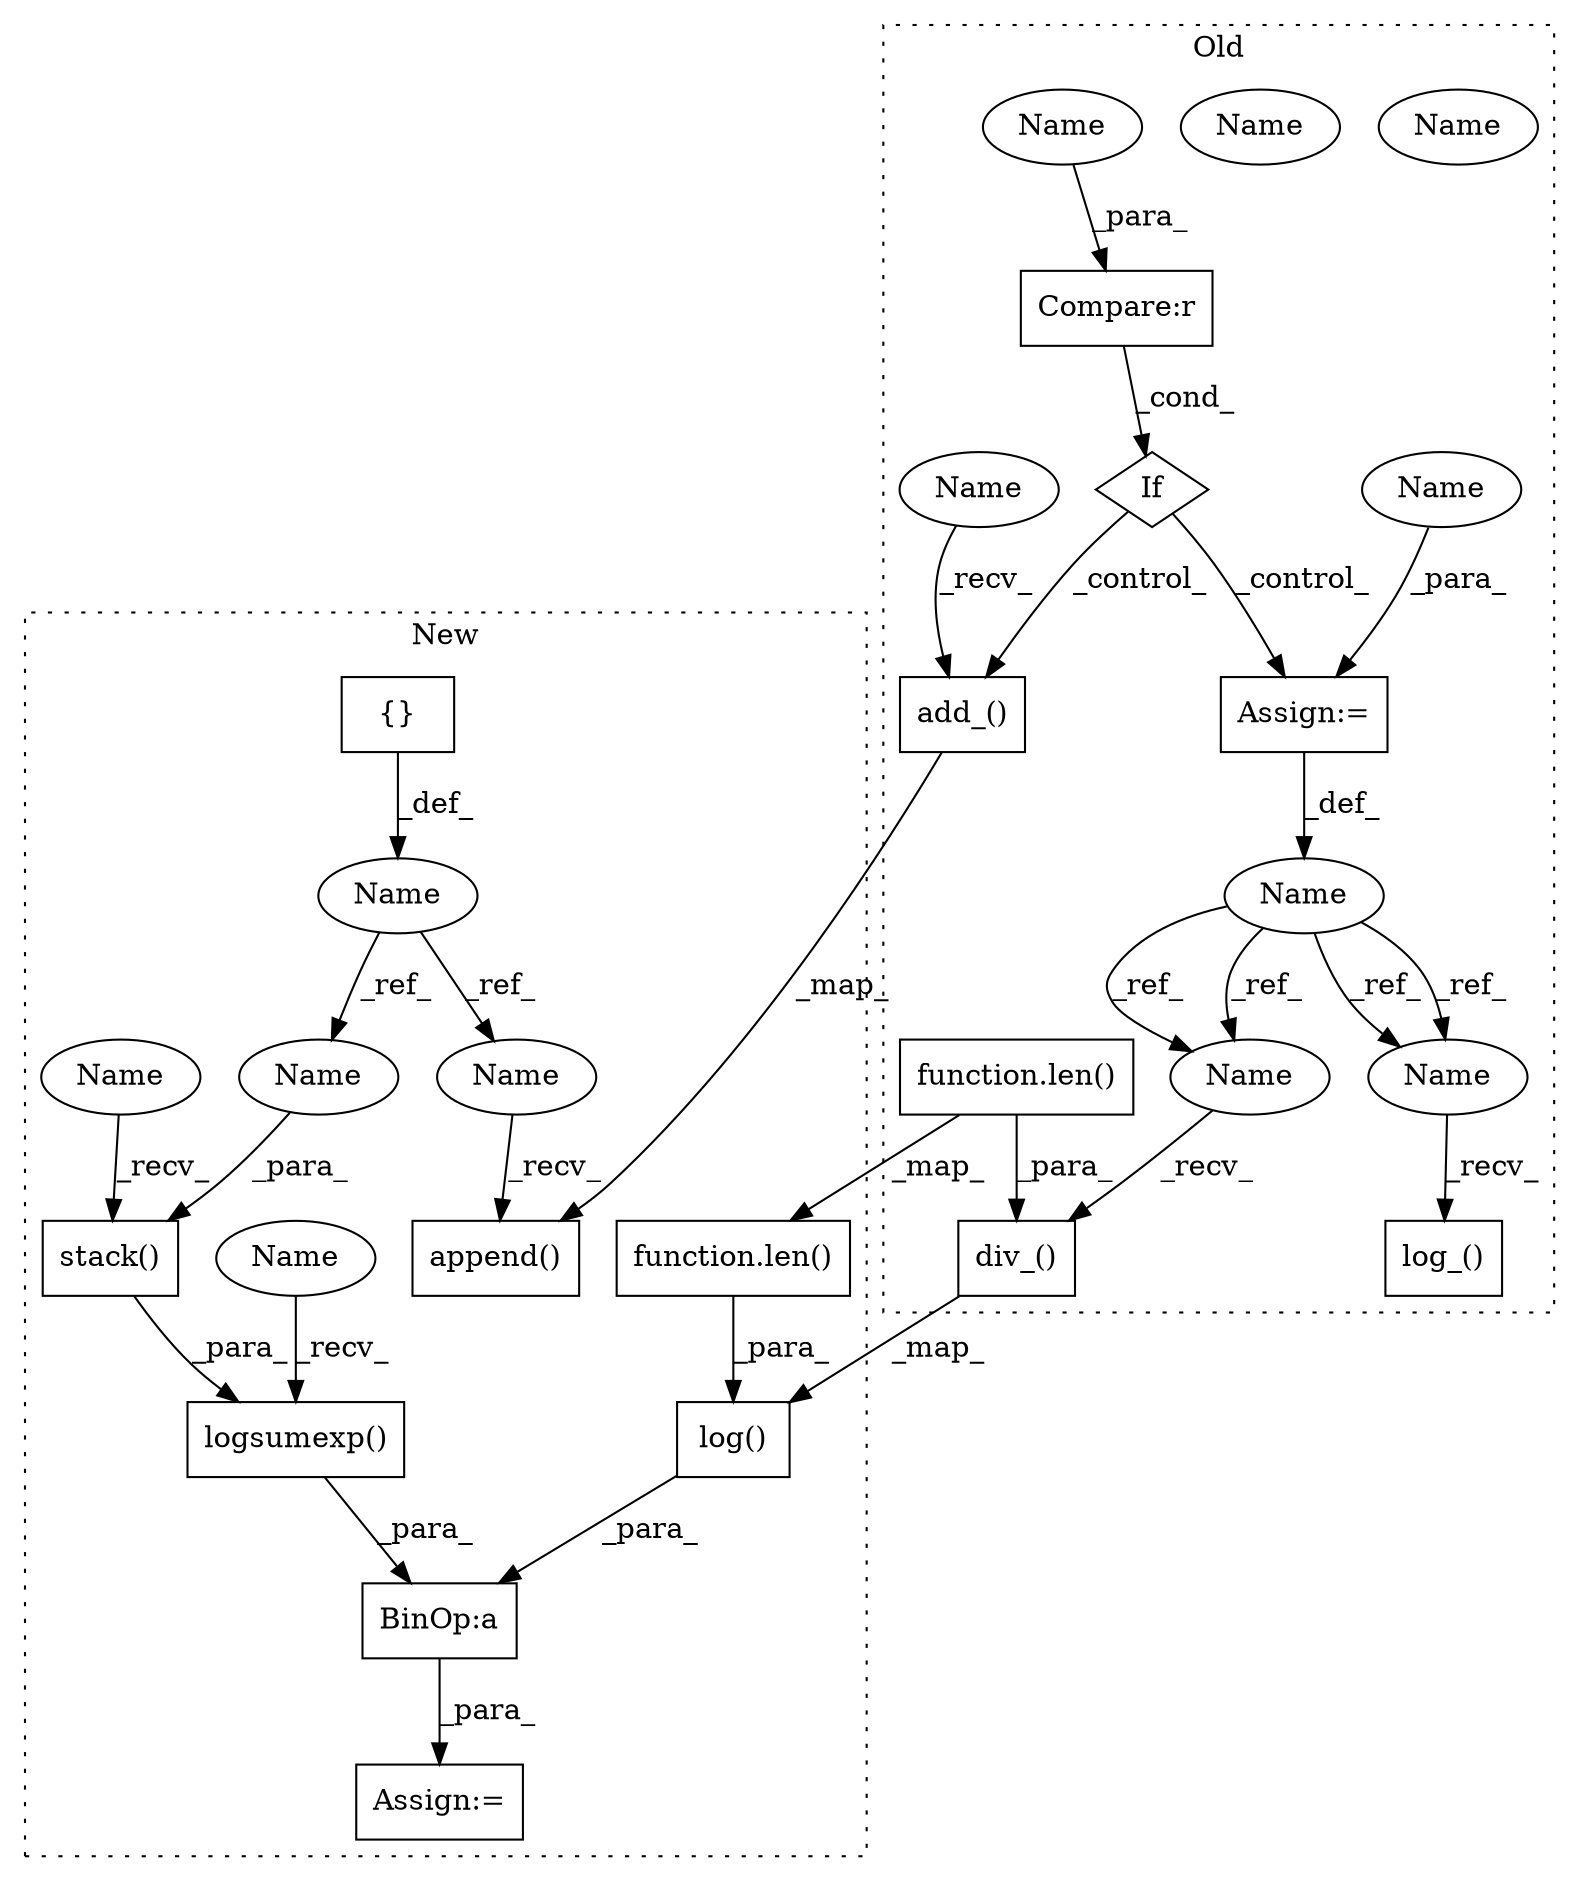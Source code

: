 digraph G {
subgraph cluster0 {
1 [label="If" a="96" s="21458" l="3" shape="diamond"];
3 [label="Compare:r" a="40" s="21461" l="17" shape="box"];
5 [label="Assign:=" a="68" s="21505" l="3" shape="box"];
8 [label="div_()" a="75" s="21746,21777" l="15,1" shape="box"];
10 [label="add_()" a="75" s="21548,21568" l="15,1" shape="box"];
12 [label="function.len()" a="75" s="21761,21776" l="4,1" shape="box"];
14 [label="Name" a="87" s="21496" l="9" shape="ellipse"];
15 [label="log_()" a="75" s="21787" l="16" shape="box"];
18 [label="Name" a="87" s="21508" l="5" shape="ellipse"];
21 [label="Name" a="87" s="21787" l="9" shape="ellipse"];
22 [label="Name" a="87" s="21548" l="9" shape="ellipse"];
23 [label="Name" a="87" s="21746" l="9" shape="ellipse"];
24 [label="Name" a="87" s="21461" l="9" shape="ellipse"];
25 [label="Name" a="87" s="21787" l="9" shape="ellipse"];
26 [label="Name" a="87" s="21746" l="9" shape="ellipse"];
label = "Old";
style="dotted";
}
subgraph cluster1 {
2 [label="logsumexp()" a="75" s="21667,21712" l="16,8" shape="box"];
4 [label="Assign:=" a="68" s="21664" l="3" shape="box"];
6 [label="BinOp:a" a="82" s="21720" l="3" shape="box"];
7 [label="log()" a="75" s="21723,21748" l="9,1" shape="box"];
9 [label="{}" a="59" s="21243,21243" l="2,1" shape="box"];
11 [label="append()" a="75" s="21455,21477" l="17,1" shape="box"];
13 [label="function.len()" a="75" s="21732,21747" l="4,1" shape="box"];
16 [label="Name" a="87" s="21231" l="9" shape="ellipse"];
17 [label="stack()" a="75" s="21683,21704" l="12,8" shape="box"];
19 [label="Name" a="87" s="21667" l="5" shape="ellipse"];
20 [label="Name" a="87" s="21683" l="5" shape="ellipse"];
27 [label="Name" a="87" s="21695" l="9" shape="ellipse"];
28 [label="Name" a="87" s="21455" l="9" shape="ellipse"];
label = "New";
style="dotted";
}
1 -> 10 [label="_control_"];
1 -> 5 [label="_control_"];
2 -> 6 [label="_para_"];
3 -> 1 [label="_cond_"];
5 -> 14 [label="_def_"];
6 -> 4 [label="_para_"];
7 -> 6 [label="_para_"];
8 -> 7 [label="_map_"];
9 -> 16 [label="_def_"];
10 -> 11 [label="_map_"];
12 -> 13 [label="_map_"];
12 -> 8 [label="_para_"];
13 -> 7 [label="_para_"];
14 -> 26 [label="_ref_"];
14 -> 25 [label="_ref_"];
14 -> 25 [label="_ref_"];
14 -> 26 [label="_ref_"];
16 -> 28 [label="_ref_"];
16 -> 27 [label="_ref_"];
17 -> 2 [label="_para_"];
18 -> 5 [label="_para_"];
19 -> 2 [label="_recv_"];
20 -> 17 [label="_recv_"];
22 -> 10 [label="_recv_"];
24 -> 3 [label="_para_"];
25 -> 15 [label="_recv_"];
26 -> 8 [label="_recv_"];
27 -> 17 [label="_para_"];
28 -> 11 [label="_recv_"];
}